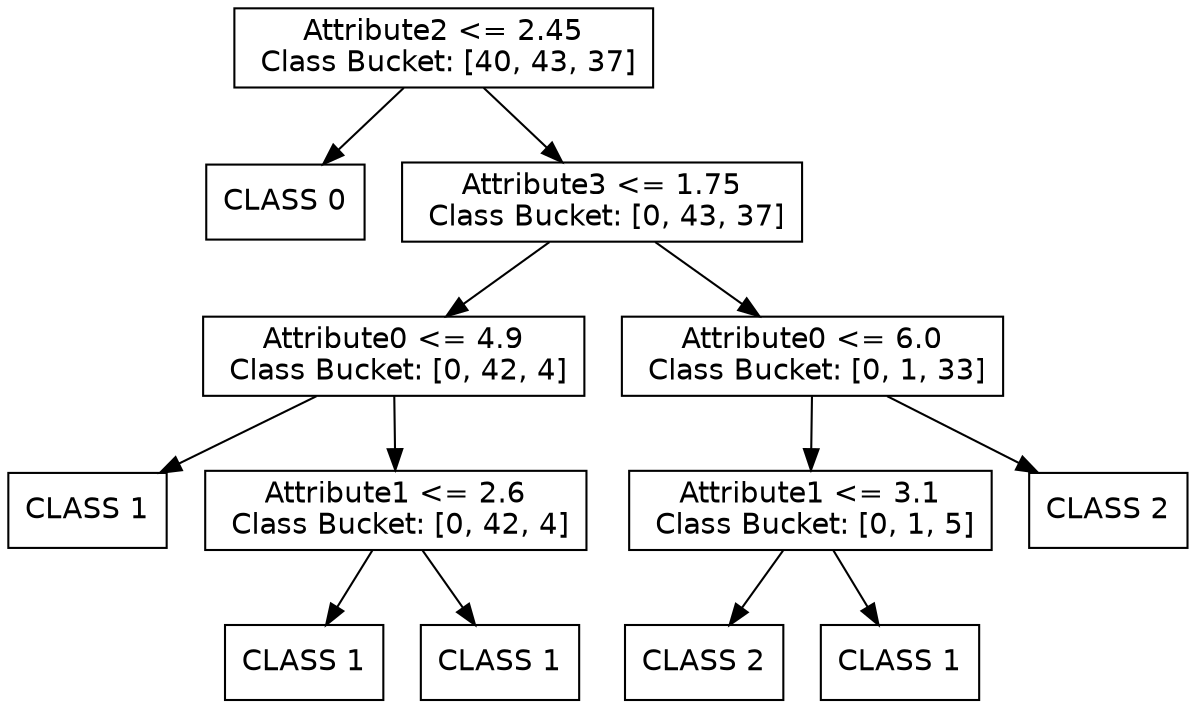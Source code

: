 digraph Tree {
node [shape=box, fontname="helvetica"] ;
edge [fontname="helvetica"] ;
1 [label="Attribute2 <= 2.45\n Class Bucket: [40, 43, 37]"] ;
2 [label="CLASS 0\n"] ;
1 -> 2 ;
3 [label="Attribute3 <= 1.75\n Class Bucket: [0, 43, 37]"] ;
1 -> 3 ;
4 [label="Attribute0 <= 4.9\n Class Bucket: [0, 42, 4]"] ;
3 -> 4 ;
5 [label="CLASS 1\n"] ;
4 -> 5 ;
6 [label="Attribute1 <= 2.6\n Class Bucket: [0, 42, 4]"] ;
4 -> 6 ;
7 [label="CLASS 1\n"] ;
6 -> 7 ;
8 [label="CLASS 1\n"] ;
6 -> 8 ;
9 [label="Attribute0 <= 6.0\n Class Bucket: [0, 1, 33]"] ;
3 -> 9 ;
10 [label="Attribute1 <= 3.1\n Class Bucket: [0, 1, 5]"] ;
9 -> 10 ;
11 [label="CLASS 2\n"] ;
10 -> 11 ;
12 [label="CLASS 1\n"] ;
10 -> 12 ;
13 [label="CLASS 2\n"] ;
9 -> 13 ;
}